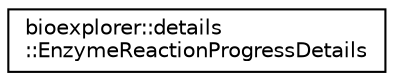 digraph "Graphical Class Hierarchy"
{
 // LATEX_PDF_SIZE
  edge [fontname="Helvetica",fontsize="10",labelfontname="Helvetica",labelfontsize="10"];
  node [fontname="Helvetica",fontsize="10",shape=record];
  rankdir="LR";
  Node0 [label="bioexplorer::details\l::EnzymeReactionProgressDetails",height=0.2,width=0.4,color="black", fillcolor="white", style="filled",URL="$dd/d17/structbioexplorer_1_1details_1_1EnzymeReactionProgressDetails.html",tooltip="Progress of an enzyme reaction for a given instance."];
}
